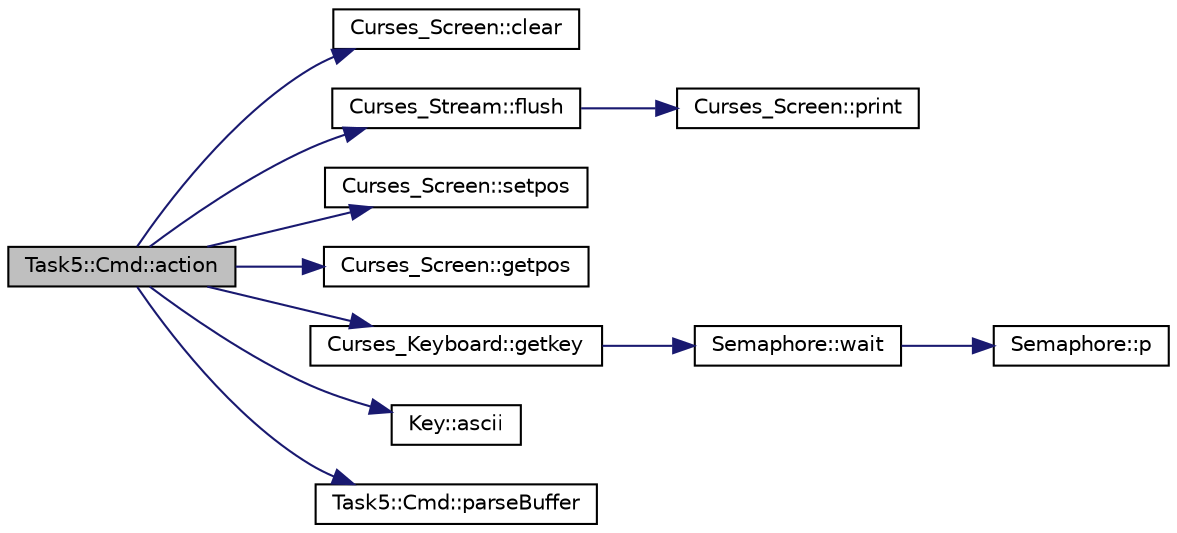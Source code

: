 digraph G
{
  bgcolor="transparent";
  edge [fontname="Helvetica",fontsize="10",labelfontname="Helvetica",labelfontsize="10"];
  node [fontname="Helvetica",fontsize="10",shape=record];
  rankdir="LR";
  Node1 [label="Task5::Cmd::action",height=0.2,width=0.4,color="black", fillcolor="grey75", style="filled" fontcolor="black"];
  Node1 -> Node2 [color="midnightblue",fontsize="10",style="solid",fontname="Helvetica"];
  Node2 [label="Curses_Screen::clear",height=0.2,width=0.4,color="black",URL="$classCurses__Screen.html#a90244e275eb84ce9702eb8a205f5cd5b",tooltip="clear the screen"];
  Node1 -> Node3 [color="midnightblue",fontsize="10",style="solid",fontname="Helvetica"];
  Node3 [label="Curses_Stream::flush",height=0.2,width=0.4,color="black",URL="$classCurses__Stream.html#ab6a0496fec8d85e70bc648e554ddeefb",tooltip="flush the content of the internal buffer"];
  Node3 -> Node4 [color="midnightblue",fontsize="10",style="solid",fontname="Helvetica"];
  Node4 [label="Curses_Screen::print",height=0.2,width=0.4,color="black",URL="$classCurses__Screen.html#a77b0eb8866a6286e5f1cd8d400adecd2",tooltip="print a string to the current position"];
  Node1 -> Node5 [color="midnightblue",fontsize="10",style="solid",fontname="Helvetica"];
  Node5 [label="Curses_Screen::setpos",height=0.2,width=0.4,color="black",URL="$classCurses__Screen.html#ad48d8a732fe5b60d8ebe70f53bfad92b",tooltip="set the cursor position"];
  Node1 -> Node6 [color="midnightblue",fontsize="10",style="solid",fontname="Helvetica"];
  Node6 [label="Curses_Screen::getpos",height=0.2,width=0.4,color="black",URL="$classCurses__Screen.html#a2829d1a773ad67d26c378f10808524de",tooltip="get the cursor position"];
  Node1 -> Node7 [color="midnightblue",fontsize="10",style="solid",fontname="Helvetica"];
  Node7 [label="Curses_Keyboard::getkey",height=0.2,width=0.4,color="black",URL="$classCurses__Keyboard.html#a7058fececbbad6f47cbbaa9bfebc7abf",tooltip="fetch a key from the keybord&#39;s key storage"];
  Node7 -> Node8 [color="midnightblue",fontsize="10",style="solid",fontname="Helvetica"];
  Node8 [label="Semaphore::wait",height=0.2,width=0.4,color="black",URL="$classSemaphore.html#a85500356c2f7d1057d4568227e7f35b7",tooltip="Decrease value or block calling thread."];
  Node8 -> Node9 [color="midnightblue",fontsize="10",style="solid",fontname="Helvetica"];
  Node9 [label="Semaphore::p",height=0.2,width=0.4,color="black",URL="$classSemaphore.html#a3ece53ecda8bbf021a3584b5f8154438",tooltip="Decrease value or block calling thread."];
  Node1 -> Node10 [color="midnightblue",fontsize="10",style="solid",fontname="Helvetica"];
  Node10 [label="Key::ascii",height=0.2,width=0.4,color="black",URL="$classKey.html#abb65ed9de2b4a8c24f557416b484df34",tooltip="Set ascii value."];
  Node1 -> Node11 [color="midnightblue",fontsize="10",style="solid",fontname="Helvetica"];
  Node11 [label="Task5::Cmd::parseBuffer",height=0.2,width=0.4,color="black",URL="$classTask5_1_1Cmd.html#a859c6cd168151b556ce8e313a406155f",tooltip="Parse the internal buffer for commands and parameters."];
}
